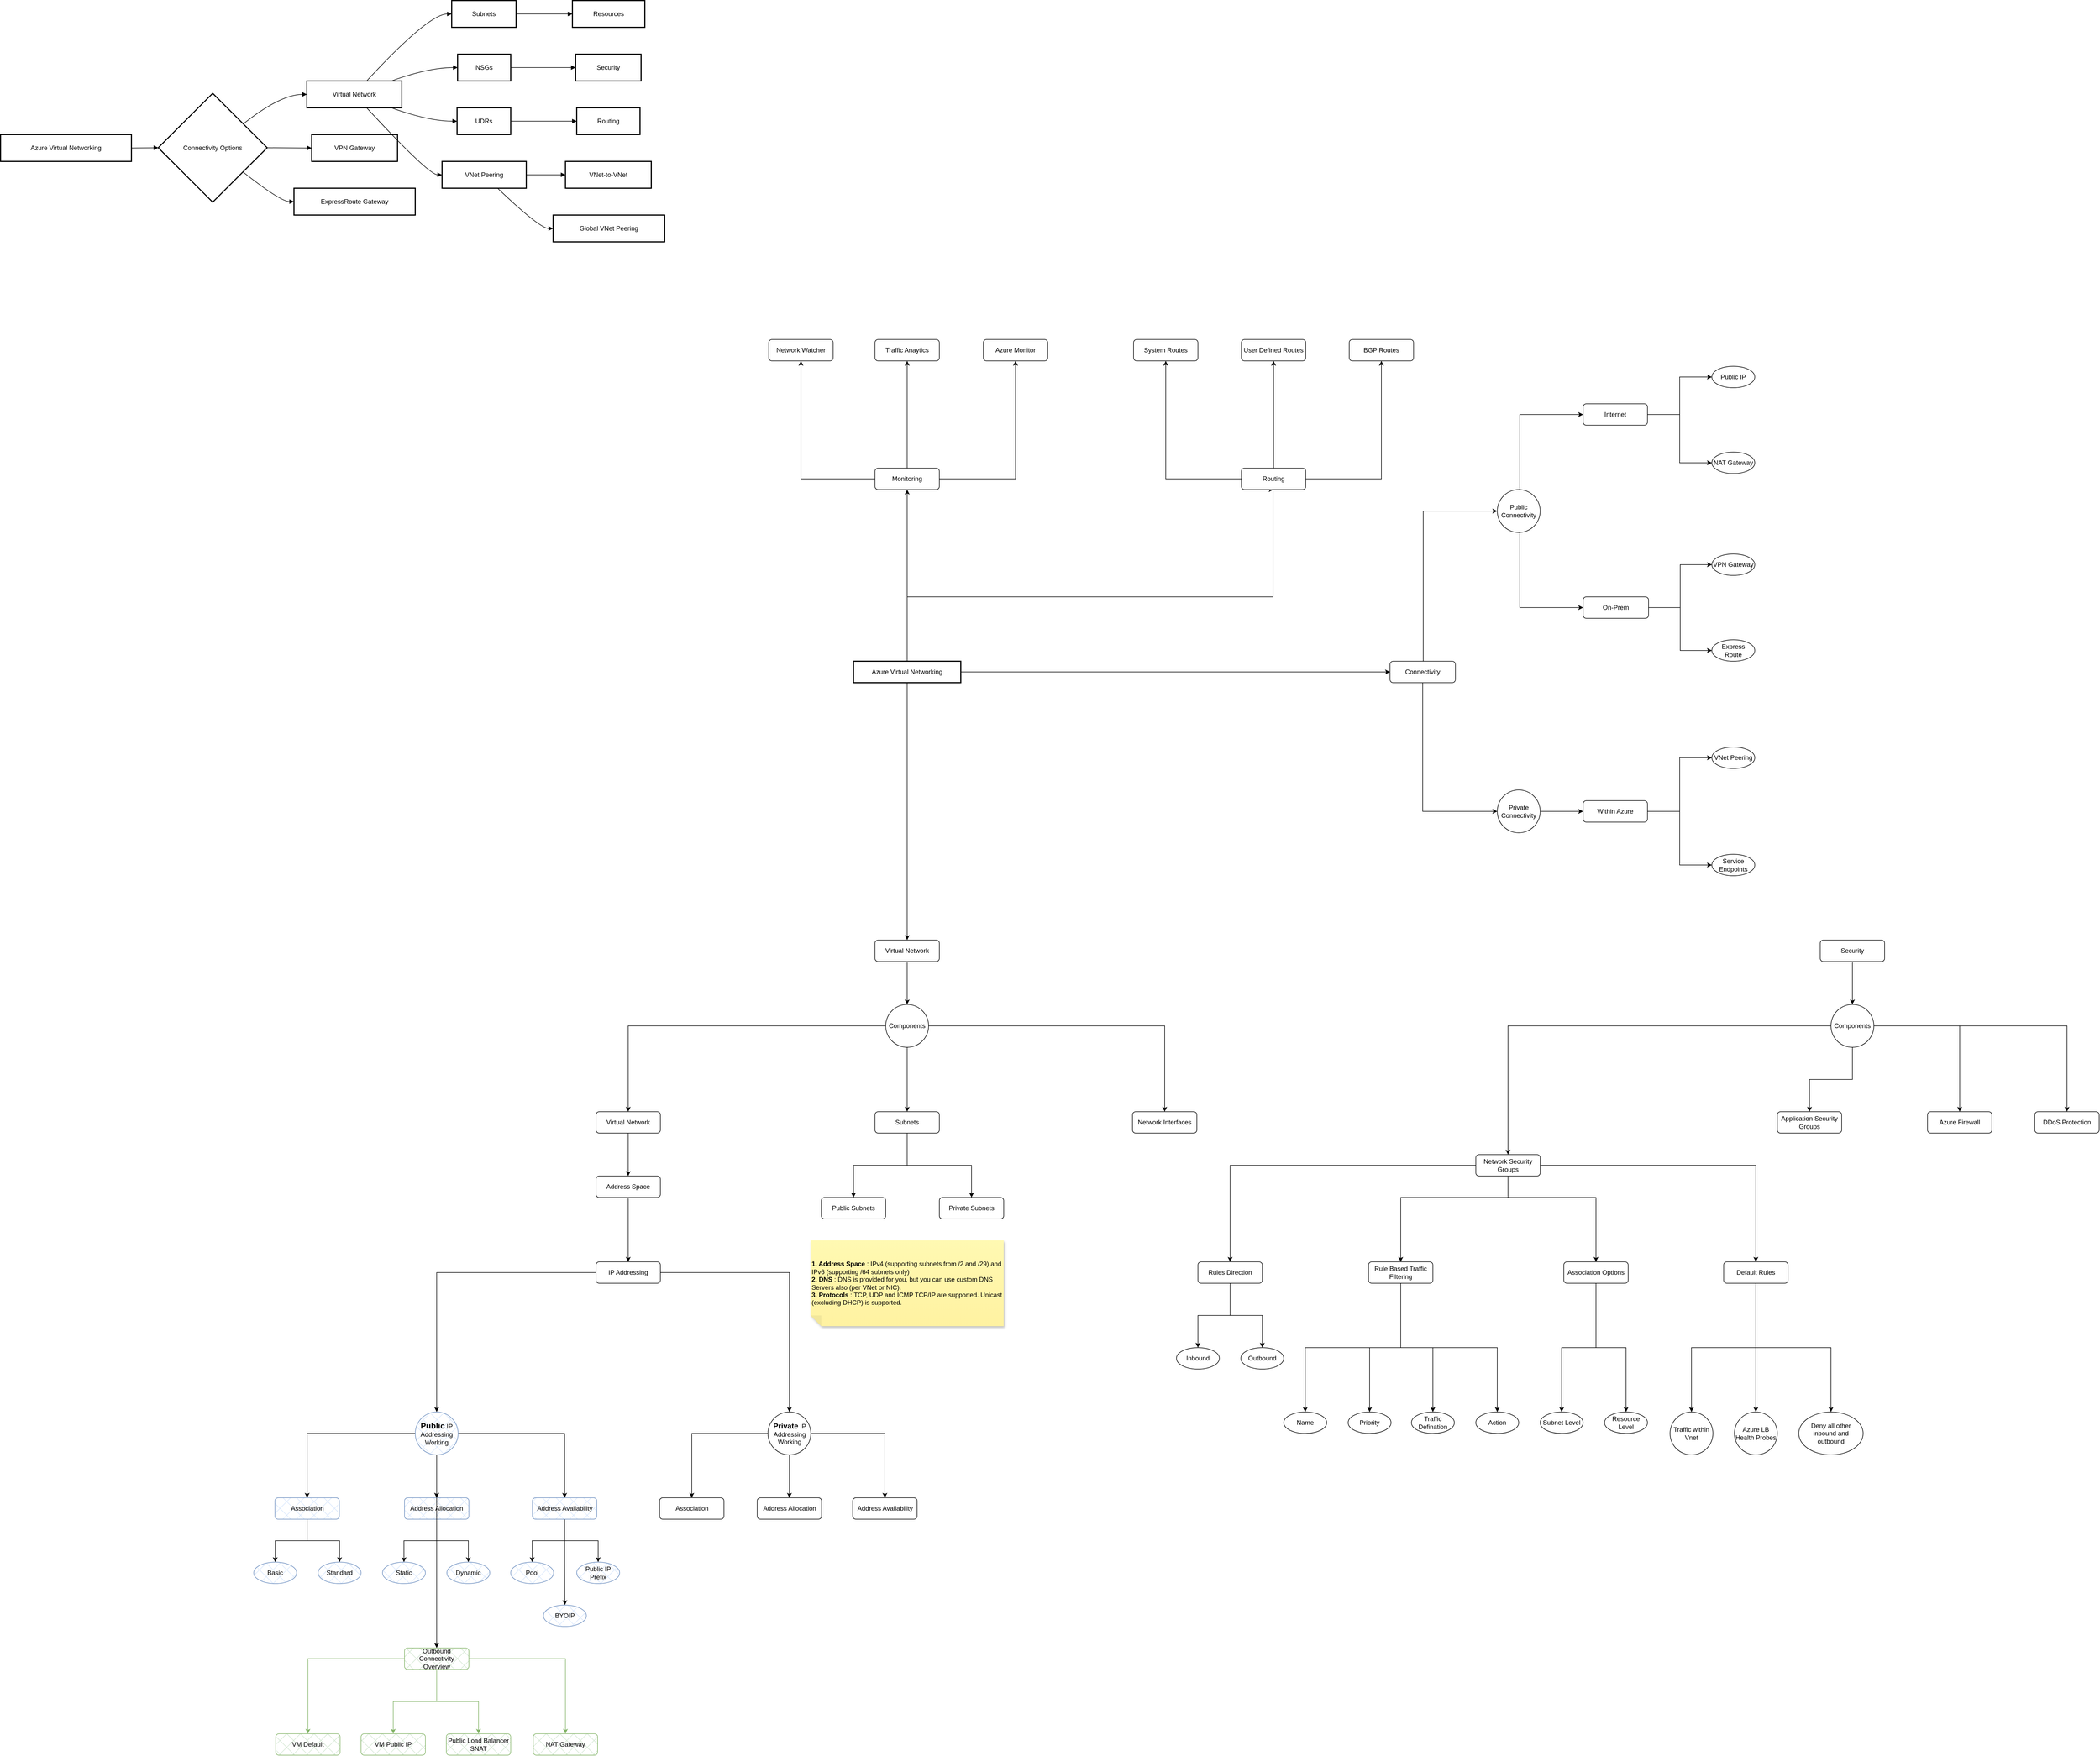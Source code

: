 <mxfile version="24.9.1">
  <diagram name="Virtual Networks" id="xwKyhlcGY5mZqGabK36-">
    <mxGraphModel dx="2304" dy="1313" grid="1" gridSize="10" guides="1" tooltips="1" connect="1" arrows="1" fold="1" page="1" pageScale="1" pageWidth="1100" pageHeight="850" math="0" shadow="0">
      <root>
        <mxCell id="0" />
        <mxCell id="1" parent="0" />
        <mxCell id="2" value="Azure Virtual Networking" style="whiteSpace=wrap;strokeWidth=2;" parent="1" vertex="1">
          <mxGeometry x="8" y="258" width="244" height="50" as="geometry" />
        </mxCell>
        <mxCell id="3" value="Connectivity Options" style="rhombus;strokeWidth=2;whiteSpace=wrap;" parent="1" vertex="1">
          <mxGeometry x="302" y="181" width="203" height="203" as="geometry" />
        </mxCell>
        <mxCell id="4" value="Virtual Network" style="whiteSpace=wrap;strokeWidth=2;" parent="1" vertex="1">
          <mxGeometry x="579" y="158" width="177" height="50" as="geometry" />
        </mxCell>
        <mxCell id="5" value="VPN Gateway" style="whiteSpace=wrap;strokeWidth=2;" parent="1" vertex="1">
          <mxGeometry x="588" y="258" width="160" height="50" as="geometry" />
        </mxCell>
        <mxCell id="6" value="ExpressRoute Gateway" style="whiteSpace=wrap;strokeWidth=2;" parent="1" vertex="1">
          <mxGeometry x="555" y="358" width="226" height="50" as="geometry" />
        </mxCell>
        <mxCell id="7" value="Subnets" style="whiteSpace=wrap;strokeWidth=2;" parent="1" vertex="1">
          <mxGeometry x="849" y="8" width="120" height="50" as="geometry" />
        </mxCell>
        <mxCell id="8" value="NSGs" style="whiteSpace=wrap;strokeWidth=2;" parent="1" vertex="1">
          <mxGeometry x="860" y="108" width="99" height="50" as="geometry" />
        </mxCell>
        <mxCell id="9" value="UDRs" style="whiteSpace=wrap;strokeWidth=2;" parent="1" vertex="1">
          <mxGeometry x="859" y="208" width="100" height="50" as="geometry" />
        </mxCell>
        <mxCell id="10" value="VNet Peering" style="whiteSpace=wrap;strokeWidth=2;" parent="1" vertex="1">
          <mxGeometry x="831" y="308" width="157" height="50" as="geometry" />
        </mxCell>
        <mxCell id="11" value="Resources" style="whiteSpace=wrap;strokeWidth=2;" parent="1" vertex="1">
          <mxGeometry x="1074" y="8" width="135" height="50" as="geometry" />
        </mxCell>
        <mxCell id="12" value="Security" style="whiteSpace=wrap;strokeWidth=2;" parent="1" vertex="1">
          <mxGeometry x="1080" y="108" width="122" height="50" as="geometry" />
        </mxCell>
        <mxCell id="13" value="Routing" style="whiteSpace=wrap;strokeWidth=2;" parent="1" vertex="1">
          <mxGeometry x="1082" y="208" width="118" height="50" as="geometry" />
        </mxCell>
        <mxCell id="14" value="VNet-to-VNet" style="whiteSpace=wrap;strokeWidth=2;" parent="1" vertex="1">
          <mxGeometry x="1061" y="308" width="160" height="50" as="geometry" />
        </mxCell>
        <mxCell id="15" value="Global VNet Peering" style="whiteSpace=wrap;strokeWidth=2;" parent="1" vertex="1">
          <mxGeometry x="1038" y="408" width="208" height="50" as="geometry" />
        </mxCell>
        <mxCell id="16" value="" style="curved=1;startArrow=none;endArrow=block;exitX=1;exitY=0.5;entryX=0;entryY=0.5;" parent="1" source="2" target="3" edge="1">
          <mxGeometry relative="1" as="geometry">
            <Array as="points" />
          </mxGeometry>
        </mxCell>
        <mxCell id="17" value="" style="curved=1;startArrow=none;endArrow=block;exitX=1;exitY=0.11;entryX=0;entryY=0.5;" parent="1" source="3" target="4" edge="1">
          <mxGeometry relative="1" as="geometry">
            <Array as="points">
              <mxPoint x="530" y="183" />
            </Array>
          </mxGeometry>
        </mxCell>
        <mxCell id="18" value="" style="curved=1;startArrow=none;endArrow=block;exitX=1;exitY=0.5;entryX=0;entryY=0.5;" parent="1" source="3" target="5" edge="1">
          <mxGeometry relative="1" as="geometry">
            <Array as="points" />
          </mxGeometry>
        </mxCell>
        <mxCell id="19" value="" style="curved=1;startArrow=none;endArrow=block;exitX=1;exitY=0.9;entryX=0;entryY=0.5;" parent="1" source="3" target="6" edge="1">
          <mxGeometry relative="1" as="geometry">
            <Array as="points">
              <mxPoint x="530" y="383" />
            </Array>
          </mxGeometry>
        </mxCell>
        <mxCell id="20" value="" style="curved=1;startArrow=none;endArrow=block;exitX=0.63;exitY=0;entryX=0;entryY=0.5;" parent="1" source="4" target="7" edge="1">
          <mxGeometry relative="1" as="geometry">
            <Array as="points">
              <mxPoint x="806" y="33" />
            </Array>
          </mxGeometry>
        </mxCell>
        <mxCell id="21" value="" style="curved=1;startArrow=none;endArrow=block;exitX=0.89;exitY=0;entryX=0;entryY=0.5;" parent="1" source="4" target="8" edge="1">
          <mxGeometry relative="1" as="geometry">
            <Array as="points">
              <mxPoint x="806" y="133" />
            </Array>
          </mxGeometry>
        </mxCell>
        <mxCell id="22" value="" style="curved=1;startArrow=none;endArrow=block;exitX=0.89;exitY=1;entryX=0;entryY=0.5;" parent="1" source="4" target="9" edge="1">
          <mxGeometry relative="1" as="geometry">
            <Array as="points">
              <mxPoint x="806" y="233" />
            </Array>
          </mxGeometry>
        </mxCell>
        <mxCell id="23" value="" style="curved=1;startArrow=none;endArrow=block;exitX=0.63;exitY=1;entryX=0;entryY=0.5;" parent="1" source="4" target="10" edge="1">
          <mxGeometry relative="1" as="geometry">
            <Array as="points">
              <mxPoint x="806" y="333" />
            </Array>
          </mxGeometry>
        </mxCell>
        <mxCell id="24" value="" style="curved=1;startArrow=none;endArrow=block;exitX=1;exitY=0.5;entryX=0;entryY=0.5;" parent="1" source="7" target="11" edge="1">
          <mxGeometry relative="1" as="geometry">
            <Array as="points" />
          </mxGeometry>
        </mxCell>
        <mxCell id="25" value="" style="curved=1;startArrow=none;endArrow=block;exitX=1;exitY=0.5;entryX=0;entryY=0.5;" parent="1" source="8" target="12" edge="1">
          <mxGeometry relative="1" as="geometry">
            <Array as="points" />
          </mxGeometry>
        </mxCell>
        <mxCell id="26" value="" style="curved=1;startArrow=none;endArrow=block;exitX=1;exitY=0.5;entryX=0;entryY=0.5;" parent="1" source="9" target="13" edge="1">
          <mxGeometry relative="1" as="geometry">
            <Array as="points" />
          </mxGeometry>
        </mxCell>
        <mxCell id="27" value="" style="curved=1;startArrow=none;endArrow=block;exitX=1;exitY=0.5;entryX=0;entryY=0.5;" parent="1" source="10" target="14" edge="1">
          <mxGeometry relative="1" as="geometry">
            <Array as="points" />
          </mxGeometry>
        </mxCell>
        <mxCell id="28" value="" style="curved=1;startArrow=none;endArrow=block;exitX=0.66;exitY=1;entryX=0;entryY=0.5;" parent="1" source="10" target="15" edge="1">
          <mxGeometry relative="1" as="geometry">
            <Array as="points">
              <mxPoint x="1013" y="433" />
            </Array>
          </mxGeometry>
        </mxCell>
        <mxCell id="1B5nOFQUwSh8O8ZnLM8u-30" value="" style="edgeStyle=orthogonalEdgeStyle;rounded=0;orthogonalLoop=1;jettySize=auto;html=1;" edge="1" parent="1" source="1B5nOFQUwSh8O8ZnLM8u-28" target="1B5nOFQUwSh8O8ZnLM8u-31">
          <mxGeometry relative="1" as="geometry">
            <mxPoint x="1698" y="1960" as="targetPoint" />
          </mxGeometry>
        </mxCell>
        <mxCell id="1B5nOFQUwSh8O8ZnLM8u-74" style="edgeStyle=orthogonalEdgeStyle;rounded=0;orthogonalLoop=1;jettySize=auto;html=1;entryX=0;entryY=0.5;entryDx=0;entryDy=0;" edge="1" parent="1" source="1B5nOFQUwSh8O8ZnLM8u-28" target="1B5nOFQUwSh8O8ZnLM8u-73">
          <mxGeometry relative="1" as="geometry" />
        </mxCell>
        <mxCell id="1B5nOFQUwSh8O8ZnLM8u-106" style="edgeStyle=orthogonalEdgeStyle;rounded=0;orthogonalLoop=1;jettySize=auto;html=1;entryX=0.5;entryY=1;entryDx=0;entryDy=0;" edge="1" parent="1" source="1B5nOFQUwSh8O8ZnLM8u-28" target="1B5nOFQUwSh8O8ZnLM8u-99">
          <mxGeometry relative="1" as="geometry">
            <Array as="points">
              <mxPoint x="1698" y="1120" />
              <mxPoint x="2380" y="1120" />
              <mxPoint x="2380" y="920" />
            </Array>
          </mxGeometry>
        </mxCell>
        <mxCell id="1B5nOFQUwSh8O8ZnLM8u-109" style="edgeStyle=orthogonalEdgeStyle;rounded=0;orthogonalLoop=1;jettySize=auto;html=1;entryX=0.5;entryY=1;entryDx=0;entryDy=0;" edge="1" parent="1" source="1B5nOFQUwSh8O8ZnLM8u-28" target="1B5nOFQUwSh8O8ZnLM8u-107">
          <mxGeometry relative="1" as="geometry" />
        </mxCell>
        <mxCell id="1B5nOFQUwSh8O8ZnLM8u-28" value="Azure Virtual Networking" style="whiteSpace=wrap;strokeWidth=2;" vertex="1" parent="1">
          <mxGeometry x="1598" y="1240" width="200" height="40" as="geometry" />
        </mxCell>
        <mxCell id="1B5nOFQUwSh8O8ZnLM8u-122" style="edgeStyle=orthogonalEdgeStyle;rounded=0;orthogonalLoop=1;jettySize=auto;html=1;" edge="1" parent="1" source="1B5nOFQUwSh8O8ZnLM8u-45" target="1B5nOFQUwSh8O8ZnLM8u-47">
          <mxGeometry relative="1" as="geometry" />
        </mxCell>
        <mxCell id="1B5nOFQUwSh8O8ZnLM8u-123" style="edgeStyle=orthogonalEdgeStyle;rounded=0;orthogonalLoop=1;jettySize=auto;html=1;entryX=0.5;entryY=0;entryDx=0;entryDy=0;" edge="1" parent="1" source="1B5nOFQUwSh8O8ZnLM8u-45" target="1B5nOFQUwSh8O8ZnLM8u-49">
          <mxGeometry relative="1" as="geometry" />
        </mxCell>
        <mxCell id="1B5nOFQUwSh8O8ZnLM8u-124" style="edgeStyle=orthogonalEdgeStyle;rounded=0;orthogonalLoop=1;jettySize=auto;html=1;" edge="1" parent="1" source="1B5nOFQUwSh8O8ZnLM8u-45" target="1B5nOFQUwSh8O8ZnLM8u-51">
          <mxGeometry relative="1" as="geometry" />
        </mxCell>
        <mxCell id="1B5nOFQUwSh8O8ZnLM8u-45" value="&lt;div&gt;&lt;b&gt;&lt;font style=&quot;font-size: 14px;&quot;&gt;Private&lt;/font&gt;&lt;/b&gt; IP Addressing&lt;/div&gt;&lt;div&gt;Working&lt;/div&gt;" style="ellipse;whiteSpace=wrap;html=1;rounded=1;" vertex="1" parent="1">
          <mxGeometry x="1438.5" y="2640" width="80" height="80" as="geometry" />
        </mxCell>
        <mxCell id="1B5nOFQUwSh8O8ZnLM8u-47" value="Association" style="whiteSpace=wrap;html=1;rounded=1;" vertex="1" parent="1">
          <mxGeometry x="1236.5" y="2800" width="120" height="40" as="geometry" />
        </mxCell>
        <mxCell id="1B5nOFQUwSh8O8ZnLM8u-49" value="Address Allocation" style="whiteSpace=wrap;html=1;rounded=1;" vertex="1" parent="1">
          <mxGeometry x="1418.5" y="2800" width="120" height="40" as="geometry" />
        </mxCell>
        <UserObject label="Address Availability" tooltip="Azure Reserves the first 4 and last IP addresses in the subnet for system use." id="1B5nOFQUwSh8O8ZnLM8u-51">
          <mxCell style="whiteSpace=wrap;html=1;rounded=1;" vertex="1" parent="1">
            <mxGeometry x="1596.5" y="2800" width="120" height="40" as="geometry" />
          </mxCell>
        </UserObject>
        <mxCell id="1B5nOFQUwSh8O8ZnLM8u-108" value="" style="group" vertex="1" connectable="0" parent="1">
          <mxGeometry x="2120" y="640" width="522" height="280" as="geometry" />
        </mxCell>
        <mxCell id="1B5nOFQUwSh8O8ZnLM8u-101" value="" style="edgeStyle=orthogonalEdgeStyle;rounded=0;orthogonalLoop=1;jettySize=auto;html=1;" edge="1" parent="1B5nOFQUwSh8O8ZnLM8u-108" source="1B5nOFQUwSh8O8ZnLM8u-99" target="1B5nOFQUwSh8O8ZnLM8u-100">
          <mxGeometry relative="1" as="geometry" />
        </mxCell>
        <mxCell id="1B5nOFQUwSh8O8ZnLM8u-104" style="edgeStyle=orthogonalEdgeStyle;rounded=0;orthogonalLoop=1;jettySize=auto;html=1;entryX=0.5;entryY=1;entryDx=0;entryDy=0;" edge="1" parent="1B5nOFQUwSh8O8ZnLM8u-108" source="1B5nOFQUwSh8O8ZnLM8u-99" target="1B5nOFQUwSh8O8ZnLM8u-102">
          <mxGeometry relative="1" as="geometry" />
        </mxCell>
        <mxCell id="1B5nOFQUwSh8O8ZnLM8u-105" style="edgeStyle=orthogonalEdgeStyle;rounded=0;orthogonalLoop=1;jettySize=auto;html=1;" edge="1" parent="1B5nOFQUwSh8O8ZnLM8u-108" source="1B5nOFQUwSh8O8ZnLM8u-99" target="1B5nOFQUwSh8O8ZnLM8u-103">
          <mxGeometry relative="1" as="geometry" />
        </mxCell>
        <mxCell id="1B5nOFQUwSh8O8ZnLM8u-99" value="Routing" style="rounded=1;whiteSpace=wrap;html=1;" vertex="1" parent="1B5nOFQUwSh8O8ZnLM8u-108">
          <mxGeometry x="201" y="240" width="120" height="40" as="geometry" />
        </mxCell>
        <mxCell id="1B5nOFQUwSh8O8ZnLM8u-100" value="System Routes" style="whiteSpace=wrap;html=1;rounded=1;" vertex="1" parent="1B5nOFQUwSh8O8ZnLM8u-108">
          <mxGeometry width="120" height="40" as="geometry" />
        </mxCell>
        <mxCell id="1B5nOFQUwSh8O8ZnLM8u-102" value="User Defined Routes" style="whiteSpace=wrap;html=1;rounded=1;" vertex="1" parent="1B5nOFQUwSh8O8ZnLM8u-108">
          <mxGeometry x="201" width="120" height="40" as="geometry" />
        </mxCell>
        <mxCell id="1B5nOFQUwSh8O8ZnLM8u-103" value="BGP Routes" style="whiteSpace=wrap;html=1;rounded=1;" vertex="1" parent="1B5nOFQUwSh8O8ZnLM8u-108">
          <mxGeometry x="402" width="120" height="40" as="geometry" />
        </mxCell>
        <mxCell id="1B5nOFQUwSh8O8ZnLM8u-116" value="" style="group" vertex="1" connectable="0" parent="1">
          <mxGeometry x="3020" y="1760" width="840" height="360" as="geometry" />
        </mxCell>
        <mxCell id="1B5nOFQUwSh8O8ZnLM8u-64" value="" style="edgeStyle=orthogonalEdgeStyle;rounded=0;orthogonalLoop=1;jettySize=auto;html=1;" edge="1" parent="1B5nOFQUwSh8O8ZnLM8u-116" source="1B5nOFQUwSh8O8ZnLM8u-62" target="1B5nOFQUwSh8O8ZnLM8u-63">
          <mxGeometry relative="1" as="geometry" />
        </mxCell>
        <mxCell id="1B5nOFQUwSh8O8ZnLM8u-62" value="Security" style="rounded=1;whiteSpace=wrap;html=1;" vertex="1" parent="1B5nOFQUwSh8O8ZnLM8u-116">
          <mxGeometry x="380" width="120" height="40" as="geometry" />
        </mxCell>
        <mxCell id="1B5nOFQUwSh8O8ZnLM8u-63" value="Components" style="ellipse;whiteSpace=wrap;html=1;rounded=1;" vertex="1" parent="1B5nOFQUwSh8O8ZnLM8u-116">
          <mxGeometry x="400" y="120" width="80" height="80" as="geometry" />
        </mxCell>
        <mxCell id="1B5nOFQUwSh8O8ZnLM8u-117" value="" style="group" vertex="1" connectable="0" parent="1">
          <mxGeometry x="1118" y="1760" width="1162" height="720" as="geometry" />
        </mxCell>
        <mxCell id="1B5nOFQUwSh8O8ZnLM8u-33" value="" style="edgeStyle=orthogonalEdgeStyle;rounded=0;orthogonalLoop=1;jettySize=auto;html=1;" edge="1" parent="1B5nOFQUwSh8O8ZnLM8u-117" source="1B5nOFQUwSh8O8ZnLM8u-31" target="1B5nOFQUwSh8O8ZnLM8u-32">
          <mxGeometry relative="1" as="geometry" />
        </mxCell>
        <mxCell id="1B5nOFQUwSh8O8ZnLM8u-31" value="Virtual Network" style="rounded=1;whiteSpace=wrap;html=1;" vertex="1" parent="1B5nOFQUwSh8O8ZnLM8u-117">
          <mxGeometry x="520" width="120" height="40" as="geometry" />
        </mxCell>
        <mxCell id="1B5nOFQUwSh8O8ZnLM8u-35" value="" style="edgeStyle=orthogonalEdgeStyle;rounded=0;orthogonalLoop=1;jettySize=auto;html=1;" edge="1" parent="1B5nOFQUwSh8O8ZnLM8u-117" source="1B5nOFQUwSh8O8ZnLM8u-32" target="1B5nOFQUwSh8O8ZnLM8u-34">
          <mxGeometry relative="1" as="geometry" />
        </mxCell>
        <mxCell id="1B5nOFQUwSh8O8ZnLM8u-37" value="" style="edgeStyle=orthogonalEdgeStyle;rounded=0;orthogonalLoop=1;jettySize=auto;html=1;" edge="1" parent="1B5nOFQUwSh8O8ZnLM8u-117" source="1B5nOFQUwSh8O8ZnLM8u-32" target="1B5nOFQUwSh8O8ZnLM8u-36">
          <mxGeometry relative="1" as="geometry" />
        </mxCell>
        <mxCell id="1B5nOFQUwSh8O8ZnLM8u-39" value="" style="edgeStyle=orthogonalEdgeStyle;rounded=0;orthogonalLoop=1;jettySize=auto;html=1;" edge="1" parent="1B5nOFQUwSh8O8ZnLM8u-117" source="1B5nOFQUwSh8O8ZnLM8u-32" target="1B5nOFQUwSh8O8ZnLM8u-38">
          <mxGeometry relative="1" as="geometry" />
        </mxCell>
        <mxCell id="1B5nOFQUwSh8O8ZnLM8u-32" value="Components" style="ellipse;whiteSpace=wrap;html=1;rounded=1;" vertex="1" parent="1B5nOFQUwSh8O8ZnLM8u-117">
          <mxGeometry x="540" y="120" width="80" height="80" as="geometry" />
        </mxCell>
        <mxCell id="1B5nOFQUwSh8O8ZnLM8u-59" value="" style="edgeStyle=orthogonalEdgeStyle;rounded=0;orthogonalLoop=1;jettySize=auto;html=1;" edge="1" parent="1B5nOFQUwSh8O8ZnLM8u-117" source="1B5nOFQUwSh8O8ZnLM8u-34" target="1B5nOFQUwSh8O8ZnLM8u-58">
          <mxGeometry relative="1" as="geometry" />
        </mxCell>
        <mxCell id="1B5nOFQUwSh8O8ZnLM8u-34" value="Virtual Network" style="whiteSpace=wrap;html=1;rounded=1;" vertex="1" parent="1B5nOFQUwSh8O8ZnLM8u-117">
          <mxGeometry y="320" width="120" height="40" as="geometry" />
        </mxCell>
        <mxCell id="1B5nOFQUwSh8O8ZnLM8u-55" value="" style="edgeStyle=orthogonalEdgeStyle;rounded=0;orthogonalLoop=1;jettySize=auto;html=1;" edge="1" parent="1B5nOFQUwSh8O8ZnLM8u-117" source="1B5nOFQUwSh8O8ZnLM8u-36" target="1B5nOFQUwSh8O8ZnLM8u-54">
          <mxGeometry relative="1" as="geometry" />
        </mxCell>
        <mxCell id="1B5nOFQUwSh8O8ZnLM8u-57" value="" style="edgeStyle=orthogonalEdgeStyle;rounded=0;orthogonalLoop=1;jettySize=auto;html=1;" edge="1" parent="1B5nOFQUwSh8O8ZnLM8u-117" source="1B5nOFQUwSh8O8ZnLM8u-36" target="1B5nOFQUwSh8O8ZnLM8u-56">
          <mxGeometry relative="1" as="geometry" />
        </mxCell>
        <mxCell id="1B5nOFQUwSh8O8ZnLM8u-36" value="Subnets" style="whiteSpace=wrap;html=1;rounded=1;" vertex="1" parent="1B5nOFQUwSh8O8ZnLM8u-117">
          <mxGeometry x="520" y="320" width="120" height="40" as="geometry" />
        </mxCell>
        <mxCell id="1B5nOFQUwSh8O8ZnLM8u-38" value="Network Interfaces" style="whiteSpace=wrap;html=1;rounded=1;" vertex="1" parent="1B5nOFQUwSh8O8ZnLM8u-117">
          <mxGeometry x="1000" y="320" width="120" height="40" as="geometry" />
        </mxCell>
        <mxCell id="1B5nOFQUwSh8O8ZnLM8u-40" value="&lt;div align=&quot;left&quot;&gt;&lt;b&gt;1. Address Space &lt;/b&gt;: IPv4 (supporting subnets from /2 and /29) and IPv6 (supporting /64 subnets only)&lt;/div&gt;&lt;div align=&quot;left&quot;&gt;&lt;b&gt;2. DNS&lt;/b&gt; : DNS is provided for you, but you can use custom DNS Servers also (per VNet or NIC).&lt;/div&gt;&lt;div align=&quot;left&quot;&gt;&lt;b&gt;3. Protocols&lt;/b&gt; : TCP, UDP and ICMP TCP/IP are supported. Unicast (excluding DHCP) is supported.&lt;br&gt;&lt;/div&gt;" style="shape=note;whiteSpace=wrap;html=1;backgroundOutline=1;fontColor=#000000;darkOpacity=0.05;fillColor=#FFF9B2;strokeColor=none;fillStyle=solid;direction=west;gradientDirection=north;gradientColor=#FFF2A1;shadow=1;size=20;pointerEvents=1;align=left;" vertex="1" parent="1B5nOFQUwSh8O8ZnLM8u-117">
          <mxGeometry x="400" y="560" width="360" height="160" as="geometry" />
        </mxCell>
        <mxCell id="1B5nOFQUwSh8O8ZnLM8u-54" value="Public Subnets" style="whiteSpace=wrap;html=1;rounded=1;" vertex="1" parent="1B5nOFQUwSh8O8ZnLM8u-117">
          <mxGeometry x="420" y="480" width="120" height="40" as="geometry" />
        </mxCell>
        <mxCell id="1B5nOFQUwSh8O8ZnLM8u-56" value="Private Subnets" style="whiteSpace=wrap;html=1;rounded=1;" vertex="1" parent="1B5nOFQUwSh8O8ZnLM8u-117">
          <mxGeometry x="640" y="480" width="120" height="40" as="geometry" />
        </mxCell>
        <mxCell id="1B5nOFQUwSh8O8ZnLM8u-120" style="edgeStyle=orthogonalEdgeStyle;rounded=0;orthogonalLoop=1;jettySize=auto;html=1;" edge="1" parent="1B5nOFQUwSh8O8ZnLM8u-117" source="1B5nOFQUwSh8O8ZnLM8u-58" target="1B5nOFQUwSh8O8ZnLM8u-44">
          <mxGeometry relative="1" as="geometry" />
        </mxCell>
        <mxCell id="1B5nOFQUwSh8O8ZnLM8u-58" value="Address Space" style="whiteSpace=wrap;html=1;rounded=1;" vertex="1" parent="1B5nOFQUwSh8O8ZnLM8u-117">
          <mxGeometry y="440" width="120" height="40" as="geometry" />
        </mxCell>
        <mxCell id="1B5nOFQUwSh8O8ZnLM8u-44" value="IP Addressing" style="rounded=1;whiteSpace=wrap;html=1;" vertex="1" parent="1B5nOFQUwSh8O8ZnLM8u-117">
          <mxGeometry y="600" width="120" height="40" as="geometry" />
        </mxCell>
        <mxCell id="1B5nOFQUwSh8O8ZnLM8u-161" value="Rules Direction" style="whiteSpace=wrap;html=1;rounded=1;" vertex="1" parent="1B5nOFQUwSh8O8ZnLM8u-117">
          <mxGeometry x="1122" y="600" width="120" height="40" as="geometry" />
        </mxCell>
        <mxCell id="1B5nOFQUwSh8O8ZnLM8u-118" value="" style="group" vertex="1" connectable="0" parent="1">
          <mxGeometry x="2598" y="690" width="680" height="950" as="geometry" />
        </mxCell>
        <mxCell id="1B5nOFQUwSh8O8ZnLM8u-76" value="" style="edgeStyle=orthogonalEdgeStyle;rounded=0;orthogonalLoop=1;jettySize=auto;html=1;" edge="1" parent="1B5nOFQUwSh8O8ZnLM8u-118" source="1B5nOFQUwSh8O8ZnLM8u-73" target="1B5nOFQUwSh8O8ZnLM8u-75">
          <mxGeometry relative="1" as="geometry">
            <Array as="points">
              <mxPoint x="62" y="270" />
            </Array>
          </mxGeometry>
        </mxCell>
        <mxCell id="1B5nOFQUwSh8O8ZnLM8u-78" value="" style="edgeStyle=orthogonalEdgeStyle;rounded=0;orthogonalLoop=1;jettySize=auto;html=1;" edge="1" parent="1B5nOFQUwSh8O8ZnLM8u-118" source="1B5nOFQUwSh8O8ZnLM8u-73" target="1B5nOFQUwSh8O8ZnLM8u-77">
          <mxGeometry relative="1" as="geometry">
            <Array as="points">
              <mxPoint x="61" y="830" />
            </Array>
          </mxGeometry>
        </mxCell>
        <mxCell id="1B5nOFQUwSh8O8ZnLM8u-73" value="Connectivity" style="rounded=1;whiteSpace=wrap;html=1;" vertex="1" parent="1B5nOFQUwSh8O8ZnLM8u-118">
          <mxGeometry y="550" width="122" height="40" as="geometry" />
        </mxCell>
        <mxCell id="1B5nOFQUwSh8O8ZnLM8u-87" value="" style="edgeStyle=orthogonalEdgeStyle;rounded=0;orthogonalLoop=1;jettySize=auto;html=1;" edge="1" parent="1B5nOFQUwSh8O8ZnLM8u-118" source="1B5nOFQUwSh8O8ZnLM8u-75" target="1B5nOFQUwSh8O8ZnLM8u-86">
          <mxGeometry relative="1" as="geometry">
            <Array as="points">
              <mxPoint x="242" y="450" />
            </Array>
          </mxGeometry>
        </mxCell>
        <mxCell id="1B5nOFQUwSh8O8ZnLM8u-93" value="" style="edgeStyle=orthogonalEdgeStyle;rounded=0;orthogonalLoop=1;jettySize=auto;html=1;entryX=0;entryY=0.5;entryDx=0;entryDy=0;exitX=1;exitY=0.5;exitDx=0;exitDy=0;" edge="1" parent="1B5nOFQUwSh8O8ZnLM8u-118" source="1B5nOFQUwSh8O8ZnLM8u-77" target="1B5nOFQUwSh8O8ZnLM8u-92">
          <mxGeometry relative="1" as="geometry">
            <Array as="points">
              <mxPoint x="312" y="830" />
              <mxPoint x="312" y="830" />
            </Array>
          </mxGeometry>
        </mxCell>
        <mxCell id="1B5nOFQUwSh8O8ZnLM8u-95" style="edgeStyle=orthogonalEdgeStyle;rounded=0;orthogonalLoop=1;jettySize=auto;html=1;entryX=0;entryY=0.5;entryDx=0;entryDy=0;" edge="1" parent="1B5nOFQUwSh8O8ZnLM8u-118" source="1B5nOFQUwSh8O8ZnLM8u-75" target="1B5nOFQUwSh8O8ZnLM8u-79">
          <mxGeometry relative="1" as="geometry">
            <Array as="points">
              <mxPoint x="242" y="90" />
            </Array>
          </mxGeometry>
        </mxCell>
        <mxCell id="1B5nOFQUwSh8O8ZnLM8u-75" value="Public Connectivity" style="ellipse;whiteSpace=wrap;html=1;rounded=1;" vertex="1" parent="1B5nOFQUwSh8O8ZnLM8u-118">
          <mxGeometry x="200" y="230" width="80" height="80" as="geometry" />
        </mxCell>
        <mxCell id="1B5nOFQUwSh8O8ZnLM8u-77" value="Private Connectivity" style="ellipse;whiteSpace=wrap;html=1;rounded=1;" vertex="1" parent="1B5nOFQUwSh8O8ZnLM8u-118">
          <mxGeometry x="200" y="790" width="80" height="80" as="geometry" />
        </mxCell>
        <mxCell id="1B5nOFQUwSh8O8ZnLM8u-84" style="edgeStyle=orthogonalEdgeStyle;rounded=0;orthogonalLoop=1;jettySize=auto;html=1;entryX=0;entryY=0.5;entryDx=0;entryDy=0;" edge="1" parent="1B5nOFQUwSh8O8ZnLM8u-118" source="1B5nOFQUwSh8O8ZnLM8u-79" target="1B5nOFQUwSh8O8ZnLM8u-83">
          <mxGeometry relative="1" as="geometry" />
        </mxCell>
        <mxCell id="1B5nOFQUwSh8O8ZnLM8u-85" style="edgeStyle=orthogonalEdgeStyle;rounded=0;orthogonalLoop=1;jettySize=auto;html=1;entryX=0;entryY=0.5;entryDx=0;entryDy=0;" edge="1" parent="1B5nOFQUwSh8O8ZnLM8u-118" source="1B5nOFQUwSh8O8ZnLM8u-79" target="1B5nOFQUwSh8O8ZnLM8u-81">
          <mxGeometry relative="1" as="geometry" />
        </mxCell>
        <mxCell id="1B5nOFQUwSh8O8ZnLM8u-79" value="Internet" style="whiteSpace=wrap;html=1;rounded=1;" vertex="1" parent="1B5nOFQUwSh8O8ZnLM8u-118">
          <mxGeometry x="360" y="70" width="120" height="40" as="geometry" />
        </mxCell>
        <mxCell id="1B5nOFQUwSh8O8ZnLM8u-81" value="Public IP" style="ellipse;whiteSpace=wrap;html=1;rounded=1;" vertex="1" parent="1B5nOFQUwSh8O8ZnLM8u-118">
          <mxGeometry x="600" width="80" height="40" as="geometry" />
        </mxCell>
        <mxCell id="1B5nOFQUwSh8O8ZnLM8u-83" value="NAT Gateway" style="ellipse;whiteSpace=wrap;html=1;rounded=1;" vertex="1" parent="1B5nOFQUwSh8O8ZnLM8u-118">
          <mxGeometry x="600" y="160" width="80" height="40" as="geometry" />
        </mxCell>
        <mxCell id="1B5nOFQUwSh8O8ZnLM8u-90" style="edgeStyle=orthogonalEdgeStyle;rounded=0;orthogonalLoop=1;jettySize=auto;html=1;entryX=0;entryY=0.5;entryDx=0;entryDy=0;" edge="1" parent="1B5nOFQUwSh8O8ZnLM8u-118" source="1B5nOFQUwSh8O8ZnLM8u-86" target="1B5nOFQUwSh8O8ZnLM8u-88">
          <mxGeometry relative="1" as="geometry" />
        </mxCell>
        <mxCell id="1B5nOFQUwSh8O8ZnLM8u-91" style="edgeStyle=orthogonalEdgeStyle;rounded=0;orthogonalLoop=1;jettySize=auto;html=1;entryX=0;entryY=0.5;entryDx=0;entryDy=0;" edge="1" parent="1B5nOFQUwSh8O8ZnLM8u-118" source="1B5nOFQUwSh8O8ZnLM8u-86" target="1B5nOFQUwSh8O8ZnLM8u-89">
          <mxGeometry relative="1" as="geometry" />
        </mxCell>
        <mxCell id="1B5nOFQUwSh8O8ZnLM8u-86" value="On-Prem" style="whiteSpace=wrap;html=1;rounded=1;" vertex="1" parent="1B5nOFQUwSh8O8ZnLM8u-118">
          <mxGeometry x="360" y="430" width="122" height="40" as="geometry" />
        </mxCell>
        <mxCell id="1B5nOFQUwSh8O8ZnLM8u-88" value="VPN Gateway" style="ellipse;whiteSpace=wrap;html=1;rounded=1;" vertex="1" parent="1B5nOFQUwSh8O8ZnLM8u-118">
          <mxGeometry x="600" y="350" width="80" height="40" as="geometry" />
        </mxCell>
        <mxCell id="1B5nOFQUwSh8O8ZnLM8u-89" value="Express Route" style="ellipse;whiteSpace=wrap;html=1;rounded=1;" vertex="1" parent="1B5nOFQUwSh8O8ZnLM8u-118">
          <mxGeometry x="600" y="510" width="80" height="40" as="geometry" />
        </mxCell>
        <mxCell id="1B5nOFQUwSh8O8ZnLM8u-97" style="edgeStyle=orthogonalEdgeStyle;rounded=0;orthogonalLoop=1;jettySize=auto;html=1;entryX=0;entryY=0.5;entryDx=0;entryDy=0;" edge="1" parent="1B5nOFQUwSh8O8ZnLM8u-118" source="1B5nOFQUwSh8O8ZnLM8u-92" target="1B5nOFQUwSh8O8ZnLM8u-94">
          <mxGeometry relative="1" as="geometry" />
        </mxCell>
        <mxCell id="1B5nOFQUwSh8O8ZnLM8u-98" style="edgeStyle=orthogonalEdgeStyle;rounded=0;orthogonalLoop=1;jettySize=auto;html=1;entryX=0;entryY=0.5;entryDx=0;entryDy=0;" edge="1" parent="1B5nOFQUwSh8O8ZnLM8u-118" source="1B5nOFQUwSh8O8ZnLM8u-92" target="1B5nOFQUwSh8O8ZnLM8u-96">
          <mxGeometry relative="1" as="geometry" />
        </mxCell>
        <mxCell id="1B5nOFQUwSh8O8ZnLM8u-92" value="Within Azure" style="whiteSpace=wrap;html=1;rounded=1;" vertex="1" parent="1B5nOFQUwSh8O8ZnLM8u-118">
          <mxGeometry x="360" y="810" width="120" height="40" as="geometry" />
        </mxCell>
        <mxCell id="1B5nOFQUwSh8O8ZnLM8u-94" value="VNet Peering" style="ellipse;whiteSpace=wrap;html=1;rounded=1;" vertex="1" parent="1B5nOFQUwSh8O8ZnLM8u-118">
          <mxGeometry x="600" y="710" width="80" height="40" as="geometry" />
        </mxCell>
        <mxCell id="1B5nOFQUwSh8O8ZnLM8u-96" value="Service Endpoints" style="ellipse;whiteSpace=wrap;html=1;rounded=1;" vertex="1" parent="1B5nOFQUwSh8O8ZnLM8u-118">
          <mxGeometry x="600" y="910" width="80" height="40" as="geometry" />
        </mxCell>
        <mxCell id="1B5nOFQUwSh8O8ZnLM8u-119" value="" style="group" vertex="1" connectable="0" parent="1">
          <mxGeometry x="1440" y="640" width="520" height="280" as="geometry" />
        </mxCell>
        <mxCell id="1B5nOFQUwSh8O8ZnLM8u-111" value="" style="edgeStyle=orthogonalEdgeStyle;rounded=0;orthogonalLoop=1;jettySize=auto;html=1;" edge="1" parent="1B5nOFQUwSh8O8ZnLM8u-119" source="1B5nOFQUwSh8O8ZnLM8u-107" target="1B5nOFQUwSh8O8ZnLM8u-110">
          <mxGeometry relative="1" as="geometry" />
        </mxCell>
        <mxCell id="1B5nOFQUwSh8O8ZnLM8u-114" style="edgeStyle=orthogonalEdgeStyle;rounded=0;orthogonalLoop=1;jettySize=auto;html=1;" edge="1" parent="1B5nOFQUwSh8O8ZnLM8u-119" source="1B5nOFQUwSh8O8ZnLM8u-107" target="1B5nOFQUwSh8O8ZnLM8u-113">
          <mxGeometry relative="1" as="geometry" />
        </mxCell>
        <mxCell id="1B5nOFQUwSh8O8ZnLM8u-115" style="edgeStyle=orthogonalEdgeStyle;rounded=0;orthogonalLoop=1;jettySize=auto;html=1;" edge="1" parent="1B5nOFQUwSh8O8ZnLM8u-119" source="1B5nOFQUwSh8O8ZnLM8u-107" target="1B5nOFQUwSh8O8ZnLM8u-112">
          <mxGeometry relative="1" as="geometry" />
        </mxCell>
        <mxCell id="1B5nOFQUwSh8O8ZnLM8u-107" value="Monitoring" style="rounded=1;whiteSpace=wrap;html=1;" vertex="1" parent="1B5nOFQUwSh8O8ZnLM8u-119">
          <mxGeometry x="198" y="240" width="120" height="40" as="geometry" />
        </mxCell>
        <mxCell id="1B5nOFQUwSh8O8ZnLM8u-110" value="Traffic Anaytics" style="whiteSpace=wrap;html=1;rounded=1;" vertex="1" parent="1B5nOFQUwSh8O8ZnLM8u-119">
          <mxGeometry x="198" width="120" height="40" as="geometry" />
        </mxCell>
        <mxCell id="1B5nOFQUwSh8O8ZnLM8u-112" value="Azure Monitor" style="whiteSpace=wrap;html=1;rounded=1;" vertex="1" parent="1B5nOFQUwSh8O8ZnLM8u-119">
          <mxGeometry x="400" width="120" height="40" as="geometry" />
        </mxCell>
        <mxCell id="1B5nOFQUwSh8O8ZnLM8u-113" value="Network Watcher" style="whiteSpace=wrap;html=1;rounded=1;" vertex="1" parent="1B5nOFQUwSh8O8ZnLM8u-119">
          <mxGeometry width="120" height="40" as="geometry" />
        </mxCell>
        <mxCell id="1B5nOFQUwSh8O8ZnLM8u-121" style="edgeStyle=orthogonalEdgeStyle;rounded=0;orthogonalLoop=1;jettySize=auto;html=1;" edge="1" parent="1" source="1B5nOFQUwSh8O8ZnLM8u-44" target="1B5nOFQUwSh8O8ZnLM8u-45">
          <mxGeometry relative="1" as="geometry" />
        </mxCell>
        <mxCell id="1B5nOFQUwSh8O8ZnLM8u-132" style="edgeStyle=orthogonalEdgeStyle;rounded=0;orthogonalLoop=1;jettySize=auto;html=1;" edge="1" parent="1" source="1B5nOFQUwSh8O8ZnLM8u-44" target="1B5nOFQUwSh8O8ZnLM8u-128">
          <mxGeometry relative="1" as="geometry" />
        </mxCell>
        <mxCell id="1B5nOFQUwSh8O8ZnLM8u-134" value="" style="edgeStyle=orthogonalEdgeStyle;rounded=0;orthogonalLoop=1;jettySize=auto;html=1;strokeColor=default;" edge="1" parent="1" source="1B5nOFQUwSh8O8ZnLM8u-125" target="1B5nOFQUwSh8O8ZnLM8u-133">
          <mxGeometry relative="1" as="geometry" />
        </mxCell>
        <mxCell id="1B5nOFQUwSh8O8ZnLM8u-136" style="edgeStyle=orthogonalEdgeStyle;rounded=0;orthogonalLoop=1;jettySize=auto;html=1;entryX=0.5;entryY=0;entryDx=0;entryDy=0;strokeColor=default;" edge="1" parent="1" source="1B5nOFQUwSh8O8ZnLM8u-125" target="1B5nOFQUwSh8O8ZnLM8u-135">
          <mxGeometry relative="1" as="geometry" />
        </mxCell>
        <mxCell id="1B5nOFQUwSh8O8ZnLM8u-125" value="Association" style="whiteSpace=wrap;html=1;rounded=1;container=0;strokeColor=#6c8ebf;fillColor=#dae8fc;fillStyle=cross-hatch;" vertex="1" parent="1">
          <mxGeometry x="519.5" y="2800" width="120" height="40" as="geometry" />
        </mxCell>
        <mxCell id="1B5nOFQUwSh8O8ZnLM8u-139" style="edgeStyle=orthogonalEdgeStyle;rounded=0;orthogonalLoop=1;jettySize=auto;html=1;strokeColor=default;" edge="1" parent="1" source="1B5nOFQUwSh8O8ZnLM8u-126" target="1B5nOFQUwSh8O8ZnLM8u-137">
          <mxGeometry relative="1" as="geometry" />
        </mxCell>
        <mxCell id="1B5nOFQUwSh8O8ZnLM8u-140" style="edgeStyle=orthogonalEdgeStyle;rounded=0;orthogonalLoop=1;jettySize=auto;html=1;strokeColor=default;" edge="1" parent="1" source="1B5nOFQUwSh8O8ZnLM8u-126" target="1B5nOFQUwSh8O8ZnLM8u-138">
          <mxGeometry relative="1" as="geometry" />
        </mxCell>
        <mxCell id="1B5nOFQUwSh8O8ZnLM8u-126" value="Address Allocation" style="whiteSpace=wrap;html=1;rounded=1;container=0;strokeColor=#6c8ebf;fillColor=#dae8fc;fillStyle=cross-hatch;" vertex="1" parent="1">
          <mxGeometry x="761" y="2800" width="120" height="40" as="geometry" />
        </mxCell>
        <mxCell id="1B5nOFQUwSh8O8ZnLM8u-144" style="edgeStyle=orthogonalEdgeStyle;rounded=0;orthogonalLoop=1;jettySize=auto;html=1;strokeColor=default;" edge="1" parent="1" source="1B5nOFQUwSh8O8ZnLM8u-127" target="1B5nOFQUwSh8O8ZnLM8u-141">
          <mxGeometry relative="1" as="geometry" />
        </mxCell>
        <mxCell id="1B5nOFQUwSh8O8ZnLM8u-145" style="edgeStyle=orthogonalEdgeStyle;rounded=0;orthogonalLoop=1;jettySize=auto;html=1;strokeColor=default;" edge="1" parent="1" source="1B5nOFQUwSh8O8ZnLM8u-127" target="1B5nOFQUwSh8O8ZnLM8u-142">
          <mxGeometry relative="1" as="geometry" />
        </mxCell>
        <mxCell id="1B5nOFQUwSh8O8ZnLM8u-146" style="edgeStyle=orthogonalEdgeStyle;rounded=0;orthogonalLoop=1;jettySize=auto;html=1;strokeColor=default;" edge="1" parent="1" source="1B5nOFQUwSh8O8ZnLM8u-127" target="1B5nOFQUwSh8O8ZnLM8u-143">
          <mxGeometry relative="1" as="geometry" />
        </mxCell>
        <mxCell id="1B5nOFQUwSh8O8ZnLM8u-127" value="Address Availability" style="whiteSpace=wrap;html=1;rounded=1;container=0;strokeColor=#6c8ebf;fillColor=#dae8fc;fillStyle=cross-hatch;" vertex="1" parent="1">
          <mxGeometry x="999.5" y="2800" width="120" height="40" as="geometry" />
        </mxCell>
        <mxCell id="1B5nOFQUwSh8O8ZnLM8u-129" style="edgeStyle=orthogonalEdgeStyle;rounded=0;orthogonalLoop=1;jettySize=auto;html=1;strokeColor=default;" edge="1" parent="1" source="1B5nOFQUwSh8O8ZnLM8u-128" target="1B5nOFQUwSh8O8ZnLM8u-125">
          <mxGeometry relative="1" as="geometry" />
        </mxCell>
        <mxCell id="1B5nOFQUwSh8O8ZnLM8u-130" style="edgeStyle=orthogonalEdgeStyle;rounded=0;orthogonalLoop=1;jettySize=auto;html=1;entryX=0.5;entryY=0;entryDx=0;entryDy=0;strokeColor=default;" edge="1" parent="1" source="1B5nOFQUwSh8O8ZnLM8u-128" target="1B5nOFQUwSh8O8ZnLM8u-126">
          <mxGeometry relative="1" as="geometry" />
        </mxCell>
        <mxCell id="1B5nOFQUwSh8O8ZnLM8u-131" style="edgeStyle=orthogonalEdgeStyle;rounded=0;orthogonalLoop=1;jettySize=auto;html=1;strokeColor=default;" edge="1" parent="1" source="1B5nOFQUwSh8O8ZnLM8u-128" target="1B5nOFQUwSh8O8ZnLM8u-127">
          <mxGeometry relative="1" as="geometry" />
        </mxCell>
        <mxCell id="1B5nOFQUwSh8O8ZnLM8u-148" value="" style="edgeStyle=orthogonalEdgeStyle;rounded=0;orthogonalLoop=1;jettySize=auto;html=1;" edge="1" parent="1" source="1B5nOFQUwSh8O8ZnLM8u-128" target="1B5nOFQUwSh8O8ZnLM8u-126">
          <mxGeometry relative="1" as="geometry" />
        </mxCell>
        <mxCell id="1B5nOFQUwSh8O8ZnLM8u-150" value="" style="edgeStyle=orthogonalEdgeStyle;rounded=0;orthogonalLoop=1;jettySize=auto;html=1;" edge="1" parent="1" source="1B5nOFQUwSh8O8ZnLM8u-128" target="1B5nOFQUwSh8O8ZnLM8u-149">
          <mxGeometry relative="1" as="geometry" />
        </mxCell>
        <mxCell id="1B5nOFQUwSh8O8ZnLM8u-128" value="&lt;div&gt;&lt;b&gt;&lt;font style=&quot;font-size: 15px;&quot;&gt;Public&lt;/font&gt;&lt;/b&gt; IP Addressing&lt;/div&gt;&lt;div&gt;Working&lt;/div&gt;" style="ellipse;whiteSpace=wrap;html=1;rounded=1;container=0;strokeColor=#6c8ebf;fillColor=#dae8fc;fillStyle=cross-hatch;" vertex="1" parent="1">
          <mxGeometry x="781" y="2640" width="80" height="80" as="geometry" />
        </mxCell>
        <UserObject label="Basic" tooltip="Scope : Standard Internet connectivity for non-crticial applications.&#xa;&#xa;Features: &#xa;Limited to one AZ&#xa;No guarnteed resiliency for zone failures" id="1B5nOFQUwSh8O8ZnLM8u-133">
          <mxCell style="ellipse;whiteSpace=wrap;html=1;rounded=1;container=0;strokeColor=#6c8ebf;fillColor=#dae8fc;fillStyle=cross-hatch;" vertex="1" parent="1">
            <mxGeometry x="480" y="2920" width="80" height="40" as="geometry" />
          </mxCell>
        </UserObject>
        <UserObject label="Standard" tooltip="Scope : High Availbility and advanced features.&#xa;&#xa;Features:&#xa;Zone-redundant&#xa;Required for advance networking" id="1B5nOFQUwSh8O8ZnLM8u-135">
          <mxCell style="ellipse;whiteSpace=wrap;html=1;rounded=1;container=0;strokeColor=#6c8ebf;fillColor=#dae8fc;fillStyle=cross-hatch;" vertex="1" parent="1">
            <mxGeometry x="600" y="2920" width="80" height="40" as="geometry" />
          </mxCell>
        </UserObject>
        <UserObject label="Dynamic" tooltip="Azure Automatically assigns an available IP from the subnets or public pool.&#xa;Work with basic IP." id="1B5nOFQUwSh8O8ZnLM8u-137">
          <mxCell style="ellipse;whiteSpace=wrap;html=1;rounded=1;container=0;strokeColor=#6c8ebf;fillColor=#dae8fc;fillStyle=cross-hatch;" vertex="1" parent="1">
            <mxGeometry x="840" y="2920" width="80" height="40" as="geometry" />
          </mxCell>
        </UserObject>
        <UserObject label="Static" tooltip="Manually assigned to a resource and remain unchanged." id="1B5nOFQUwSh8O8ZnLM8u-138">
          <mxCell style="ellipse;whiteSpace=wrap;html=1;rounded=1;container=0;strokeColor=#6c8ebf;fillColor=#dae8fc;fillStyle=cross-hatch;" vertex="1" parent="1">
            <mxGeometry x="720" y="2920" width="80" height="40" as="geometry" />
          </mxCell>
        </UserObject>
        <mxCell id="1B5nOFQUwSh8O8ZnLM8u-141" value="Pool" style="ellipse;whiteSpace=wrap;html=1;rounded=1;container=0;strokeColor=#6c8ebf;fillColor=#dae8fc;fillStyle=cross-hatch;" vertex="1" parent="1">
          <mxGeometry x="959" y="2920" width="80" height="40" as="geometry" />
        </mxCell>
        <mxCell id="1B5nOFQUwSh8O8ZnLM8u-142" value="Public IP Prefix" style="ellipse;whiteSpace=wrap;html=1;rounded=1;container=0;strokeColor=#6c8ebf;fillColor=#dae8fc;fillStyle=cross-hatch;" vertex="1" parent="1">
          <mxGeometry x="1082" y="2920" width="80" height="40" as="geometry" />
        </mxCell>
        <mxCell id="1B5nOFQUwSh8O8ZnLM8u-143" value="BYOIP" style="ellipse;whiteSpace=wrap;html=1;rounded=1;container=0;strokeColor=#6c8ebf;fillColor=#dae8fc;fillStyle=cross-hatch;" vertex="1" parent="1">
          <mxGeometry x="1020" y="3000" width="80" height="40" as="geometry" />
        </mxCell>
        <mxCell id="1B5nOFQUwSh8O8ZnLM8u-152" value="" style="edgeStyle=orthogonalEdgeStyle;rounded=0;orthogonalLoop=1;jettySize=auto;html=1;fillColor=#d5e8d4;strokeColor=#82b366;" edge="1" parent="1" source="1B5nOFQUwSh8O8ZnLM8u-149" target="1B5nOFQUwSh8O8ZnLM8u-151">
          <mxGeometry relative="1" as="geometry" />
        </mxCell>
        <mxCell id="1B5nOFQUwSh8O8ZnLM8u-155" style="edgeStyle=orthogonalEdgeStyle;rounded=0;orthogonalLoop=1;jettySize=auto;html=1;fillColor=#d5e8d4;strokeColor=#82b366;" edge="1" parent="1" source="1B5nOFQUwSh8O8ZnLM8u-149" target="1B5nOFQUwSh8O8ZnLM8u-153">
          <mxGeometry relative="1" as="geometry" />
        </mxCell>
        <mxCell id="1B5nOFQUwSh8O8ZnLM8u-156" style="edgeStyle=orthogonalEdgeStyle;rounded=0;orthogonalLoop=1;jettySize=auto;html=1;fillColor=#d5e8d4;strokeColor=#82b366;" edge="1" parent="1" source="1B5nOFQUwSh8O8ZnLM8u-149" target="1B5nOFQUwSh8O8ZnLM8u-154">
          <mxGeometry relative="1" as="geometry" />
        </mxCell>
        <mxCell id="1B5nOFQUwSh8O8ZnLM8u-158" style="edgeStyle=orthogonalEdgeStyle;rounded=0;orthogonalLoop=1;jettySize=auto;html=1;fillColor=#d5e8d4;strokeColor=#82b366;" edge="1" parent="1" source="1B5nOFQUwSh8O8ZnLM8u-149" target="1B5nOFQUwSh8O8ZnLM8u-157">
          <mxGeometry relative="1" as="geometry" />
        </mxCell>
        <mxCell id="1B5nOFQUwSh8O8ZnLM8u-149" value="Outbound Connectivity Overview" style="whiteSpace=wrap;html=1;fillColor=#d5e8d4;strokeColor=#82b366;rounded=1;fillStyle=cross-hatch;" vertex="1" parent="1">
          <mxGeometry x="761" y="3080" width="120" height="40" as="geometry" />
        </mxCell>
        <mxCell id="1B5nOFQUwSh8O8ZnLM8u-151" value="VM Default" style="whiteSpace=wrap;html=1;fillColor=#d5e8d4;strokeColor=#82b366;rounded=1;fillStyle=cross-hatch;" vertex="1" parent="1">
          <mxGeometry x="521" y="3240" width="120" height="40" as="geometry" />
        </mxCell>
        <mxCell id="1B5nOFQUwSh8O8ZnLM8u-153" value="VM Public IP" style="whiteSpace=wrap;html=1;fillColor=#d5e8d4;strokeColor=#82b366;rounded=1;fillStyle=cross-hatch;" vertex="1" parent="1">
          <mxGeometry x="680" y="3240" width="120" height="40" as="geometry" />
        </mxCell>
        <mxCell id="1B5nOFQUwSh8O8ZnLM8u-154" value="Public Load Balancer SNAT" style="whiteSpace=wrap;html=1;fillColor=#d5e8d4;strokeColor=#82b366;rounded=1;fillStyle=cross-hatch;" vertex="1" parent="1">
          <mxGeometry x="839" y="3240" width="120" height="40" as="geometry" />
        </mxCell>
        <mxCell id="1B5nOFQUwSh8O8ZnLM8u-157" value="NAT Gateway" style="whiteSpace=wrap;html=1;fillColor=#d5e8d4;strokeColor=#82b366;rounded=1;fillStyle=cross-hatch;" vertex="1" parent="1">
          <mxGeometry x="1001" y="3240" width="120" height="40" as="geometry" />
        </mxCell>
        <mxCell id="1B5nOFQUwSh8O8ZnLM8u-160" value="" style="edgeStyle=orthogonalEdgeStyle;rounded=0;orthogonalLoop=1;jettySize=auto;html=1;entryX=0.5;entryY=0;entryDx=0;entryDy=0;" edge="1" parent="1" source="1B5nOFQUwSh8O8ZnLM8u-65" target="1B5nOFQUwSh8O8ZnLM8u-159">
          <mxGeometry relative="1" as="geometry">
            <Array as="points">
              <mxPoint x="2818" y="2240" />
              <mxPoint x="2618" y="2240" />
            </Array>
          </mxGeometry>
        </mxCell>
        <mxCell id="1B5nOFQUwSh8O8ZnLM8u-162" value="" style="edgeStyle=orthogonalEdgeStyle;rounded=0;orthogonalLoop=1;jettySize=auto;html=1;" edge="1" parent="1" source="1B5nOFQUwSh8O8ZnLM8u-65" target="1B5nOFQUwSh8O8ZnLM8u-161">
          <mxGeometry relative="1" as="geometry" />
        </mxCell>
        <mxCell id="1B5nOFQUwSh8O8ZnLM8u-172" value="" style="edgeStyle=orthogonalEdgeStyle;rounded=0;orthogonalLoop=1;jettySize=auto;html=1;" edge="1" parent="1" source="1B5nOFQUwSh8O8ZnLM8u-159" target="1B5nOFQUwSh8O8ZnLM8u-171">
          <mxGeometry relative="1" as="geometry">
            <Array as="points">
              <mxPoint x="2618" y="2520" />
              <mxPoint x="2440" y="2520" />
            </Array>
          </mxGeometry>
        </mxCell>
        <mxCell id="1B5nOFQUwSh8O8ZnLM8u-176" style="edgeStyle=orthogonalEdgeStyle;rounded=0;orthogonalLoop=1;jettySize=auto;html=1;" edge="1" parent="1" source="1B5nOFQUwSh8O8ZnLM8u-159" target="1B5nOFQUwSh8O8ZnLM8u-173">
          <mxGeometry relative="1" as="geometry" />
        </mxCell>
        <mxCell id="1B5nOFQUwSh8O8ZnLM8u-177" style="edgeStyle=orthogonalEdgeStyle;rounded=0;orthogonalLoop=1;jettySize=auto;html=1;" edge="1" parent="1" source="1B5nOFQUwSh8O8ZnLM8u-159" target="1B5nOFQUwSh8O8ZnLM8u-174">
          <mxGeometry relative="1" as="geometry" />
        </mxCell>
        <mxCell id="1B5nOFQUwSh8O8ZnLM8u-178" style="edgeStyle=orthogonalEdgeStyle;rounded=0;orthogonalLoop=1;jettySize=auto;html=1;" edge="1" parent="1" source="1B5nOFQUwSh8O8ZnLM8u-159" target="1B5nOFQUwSh8O8ZnLM8u-175">
          <mxGeometry relative="1" as="geometry">
            <Array as="points">
              <mxPoint x="2618" y="2520" />
              <mxPoint x="2798" y="2520" />
            </Array>
          </mxGeometry>
        </mxCell>
        <mxCell id="1B5nOFQUwSh8O8ZnLM8u-159" value="Rule Based Traffic Filtering" style="whiteSpace=wrap;html=1;rounded=1;" vertex="1" parent="1">
          <mxGeometry x="2558" y="2360" width="120" height="40" as="geometry" />
        </mxCell>
        <mxCell id="1B5nOFQUwSh8O8ZnLM8u-181" style="edgeStyle=orthogonalEdgeStyle;rounded=0;orthogonalLoop=1;jettySize=auto;html=1;" edge="1" parent="1" source="1B5nOFQUwSh8O8ZnLM8u-163" target="1B5nOFQUwSh8O8ZnLM8u-179">
          <mxGeometry relative="1" as="geometry" />
        </mxCell>
        <mxCell id="1B5nOFQUwSh8O8ZnLM8u-182" style="edgeStyle=orthogonalEdgeStyle;rounded=0;orthogonalLoop=1;jettySize=auto;html=1;" edge="1" parent="1" source="1B5nOFQUwSh8O8ZnLM8u-163" target="1B5nOFQUwSh8O8ZnLM8u-180">
          <mxGeometry relative="1" as="geometry" />
        </mxCell>
        <mxCell id="1B5nOFQUwSh8O8ZnLM8u-163" value="Association Options" style="whiteSpace=wrap;html=1;rounded=1;" vertex="1" parent="1">
          <mxGeometry x="2922" y="2360" width="120" height="40" as="geometry" />
        </mxCell>
        <mxCell id="1B5nOFQUwSh8O8ZnLM8u-164" value="" style="edgeStyle=orthogonalEdgeStyle;rounded=0;orthogonalLoop=1;jettySize=auto;html=1;entryX=0.5;entryY=0;entryDx=0;entryDy=0;" edge="1" parent="1" source="1B5nOFQUwSh8O8ZnLM8u-65" target="1B5nOFQUwSh8O8ZnLM8u-163">
          <mxGeometry relative="1" as="geometry">
            <Array as="points">
              <mxPoint x="2818" y="2240" />
              <mxPoint x="2982" y="2240" />
            </Array>
          </mxGeometry>
        </mxCell>
        <mxCell id="1B5nOFQUwSh8O8ZnLM8u-186" style="edgeStyle=orthogonalEdgeStyle;rounded=0;orthogonalLoop=1;jettySize=auto;html=1;" edge="1" parent="1" source="1B5nOFQUwSh8O8ZnLM8u-165" target="1B5nOFQUwSh8O8ZnLM8u-184">
          <mxGeometry relative="1" as="geometry" />
        </mxCell>
        <mxCell id="1B5nOFQUwSh8O8ZnLM8u-187" style="edgeStyle=orthogonalEdgeStyle;rounded=0;orthogonalLoop=1;jettySize=auto;html=1;" edge="1" parent="1" source="1B5nOFQUwSh8O8ZnLM8u-165" target="1B5nOFQUwSh8O8ZnLM8u-183">
          <mxGeometry relative="1" as="geometry">
            <Array as="points">
              <mxPoint x="3280" y="2520" />
              <mxPoint x="3160" y="2520" />
            </Array>
          </mxGeometry>
        </mxCell>
        <mxCell id="1B5nOFQUwSh8O8ZnLM8u-188" style="edgeStyle=orthogonalEdgeStyle;rounded=0;orthogonalLoop=1;jettySize=auto;html=1;" edge="1" parent="1" source="1B5nOFQUwSh8O8ZnLM8u-165" target="1B5nOFQUwSh8O8ZnLM8u-185">
          <mxGeometry relative="1" as="geometry">
            <Array as="points">
              <mxPoint x="3280" y="2520" />
              <mxPoint x="3420" y="2520" />
            </Array>
          </mxGeometry>
        </mxCell>
        <mxCell id="1B5nOFQUwSh8O8ZnLM8u-165" value="Default Rules" style="whiteSpace=wrap;html=1;rounded=1;" vertex="1" parent="1">
          <mxGeometry x="3220" y="2360" width="120" height="40" as="geometry" />
        </mxCell>
        <mxCell id="1B5nOFQUwSh8O8ZnLM8u-166" value="" style="edgeStyle=orthogonalEdgeStyle;rounded=0;orthogonalLoop=1;jettySize=auto;html=1;" edge="1" parent="1" source="1B5nOFQUwSh8O8ZnLM8u-65" target="1B5nOFQUwSh8O8ZnLM8u-165">
          <mxGeometry relative="1" as="geometry" />
        </mxCell>
        <mxCell id="1B5nOFQUwSh8O8ZnLM8u-65" value="Network Security Groups" style="whiteSpace=wrap;html=1;rounded=1;" vertex="1" parent="1">
          <mxGeometry x="2758" y="2160" width="120" height="40" as="geometry" />
        </mxCell>
        <mxCell id="1B5nOFQUwSh8O8ZnLM8u-66" value="" style="edgeStyle=orthogonalEdgeStyle;rounded=0;orthogonalLoop=1;jettySize=auto;html=1;" edge="1" parent="1" source="1B5nOFQUwSh8O8ZnLM8u-63" target="1B5nOFQUwSh8O8ZnLM8u-65">
          <mxGeometry relative="1" as="geometry" />
        </mxCell>
        <mxCell id="1B5nOFQUwSh8O8ZnLM8u-167" value="Inbound" style="ellipse;whiteSpace=wrap;html=1;rounded=1;" vertex="1" parent="1">
          <mxGeometry x="2200" y="2520" width="80" height="40" as="geometry" />
        </mxCell>
        <mxCell id="1B5nOFQUwSh8O8ZnLM8u-168" value="" style="edgeStyle=orthogonalEdgeStyle;rounded=0;orthogonalLoop=1;jettySize=auto;html=1;" edge="1" parent="1" source="1B5nOFQUwSh8O8ZnLM8u-161" target="1B5nOFQUwSh8O8ZnLM8u-167">
          <mxGeometry relative="1" as="geometry" />
        </mxCell>
        <mxCell id="1B5nOFQUwSh8O8ZnLM8u-169" value="Outbound" style="ellipse;whiteSpace=wrap;html=1;rounded=1;" vertex="1" parent="1">
          <mxGeometry x="2320" y="2520" width="80" height="40" as="geometry" />
        </mxCell>
        <mxCell id="1B5nOFQUwSh8O8ZnLM8u-170" style="edgeStyle=orthogonalEdgeStyle;rounded=0;orthogonalLoop=1;jettySize=auto;html=1;" edge="1" parent="1" source="1B5nOFQUwSh8O8ZnLM8u-161" target="1B5nOFQUwSh8O8ZnLM8u-169">
          <mxGeometry relative="1" as="geometry" />
        </mxCell>
        <mxCell id="1B5nOFQUwSh8O8ZnLM8u-171" value="Name" style="ellipse;whiteSpace=wrap;html=1;rounded=1;" vertex="1" parent="1">
          <mxGeometry x="2400" y="2640" width="80" height="40" as="geometry" />
        </mxCell>
        <mxCell id="1B5nOFQUwSh8O8ZnLM8u-173" value="Priority" style="ellipse;whiteSpace=wrap;html=1;rounded=1;" vertex="1" parent="1">
          <mxGeometry x="2520" y="2640" width="80" height="40" as="geometry" />
        </mxCell>
        <mxCell id="1B5nOFQUwSh8O8ZnLM8u-174" value="Traffic Defination" style="ellipse;whiteSpace=wrap;html=1;rounded=1;" vertex="1" parent="1">
          <mxGeometry x="2638" y="2640" width="80" height="40" as="geometry" />
        </mxCell>
        <mxCell id="1B5nOFQUwSh8O8ZnLM8u-175" value="Action" style="ellipse;whiteSpace=wrap;html=1;rounded=1;" vertex="1" parent="1">
          <mxGeometry x="2758" y="2640" width="80" height="40" as="geometry" />
        </mxCell>
        <mxCell id="1B5nOFQUwSh8O8ZnLM8u-179" value="Subnet Level" style="ellipse;whiteSpace=wrap;html=1;rounded=1;" vertex="1" parent="1">
          <mxGeometry x="2878" y="2640" width="80" height="40" as="geometry" />
        </mxCell>
        <mxCell id="1B5nOFQUwSh8O8ZnLM8u-180" value="Resource Level" style="ellipse;whiteSpace=wrap;html=1;rounded=1;" vertex="1" parent="1">
          <mxGeometry x="2998" y="2640" width="80" height="40" as="geometry" />
        </mxCell>
        <mxCell id="1B5nOFQUwSh8O8ZnLM8u-183" value="Traffic within Vnet" style="ellipse;whiteSpace=wrap;html=1;rounded=1;" vertex="1" parent="1">
          <mxGeometry x="3120" y="2640" width="80" height="80" as="geometry" />
        </mxCell>
        <mxCell id="1B5nOFQUwSh8O8ZnLM8u-184" value="Azure LB Health Probes" style="ellipse;whiteSpace=wrap;html=1;rounded=1;" vertex="1" parent="1">
          <mxGeometry x="3240" y="2640" width="80" height="80" as="geometry" />
        </mxCell>
        <mxCell id="1B5nOFQUwSh8O8ZnLM8u-185" value="Deny all other inbound and outbound" style="ellipse;whiteSpace=wrap;html=1;rounded=1;" vertex="1" parent="1">
          <mxGeometry x="3360" y="2640" width="120" height="80" as="geometry" />
        </mxCell>
        <mxCell id="1B5nOFQUwSh8O8ZnLM8u-67" value="Application Security Groups" style="whiteSpace=wrap;html=1;rounded=1;" vertex="1" parent="1">
          <mxGeometry x="3320" y="2080" width="120" height="40" as="geometry" />
        </mxCell>
        <mxCell id="1B5nOFQUwSh8O8ZnLM8u-69" value="Azure Firewall" style="whiteSpace=wrap;html=1;rounded=1;" vertex="1" parent="1">
          <mxGeometry x="3600" y="2080" width="120" height="40" as="geometry" />
        </mxCell>
        <mxCell id="1B5nOFQUwSh8O8ZnLM8u-71" value="DDoS Protection" style="whiteSpace=wrap;html=1;rounded=1;" vertex="1" parent="1">
          <mxGeometry x="3800" y="2080" width="120" height="40" as="geometry" />
        </mxCell>
        <mxCell id="1B5nOFQUwSh8O8ZnLM8u-68" value="" style="edgeStyle=orthogonalEdgeStyle;rounded=0;orthogonalLoop=1;jettySize=auto;html=1;" edge="1" parent="1" source="1B5nOFQUwSh8O8ZnLM8u-63" target="1B5nOFQUwSh8O8ZnLM8u-67">
          <mxGeometry relative="1" as="geometry" />
        </mxCell>
        <mxCell id="1B5nOFQUwSh8O8ZnLM8u-70" value="" style="edgeStyle=orthogonalEdgeStyle;rounded=0;orthogonalLoop=1;jettySize=auto;html=1;" edge="1" parent="1" source="1B5nOFQUwSh8O8ZnLM8u-63" target="1B5nOFQUwSh8O8ZnLM8u-69">
          <mxGeometry relative="1" as="geometry" />
        </mxCell>
        <mxCell id="1B5nOFQUwSh8O8ZnLM8u-72" value="" style="edgeStyle=orthogonalEdgeStyle;rounded=0;orthogonalLoop=1;jettySize=auto;html=1;" edge="1" parent="1" source="1B5nOFQUwSh8O8ZnLM8u-63" target="1B5nOFQUwSh8O8ZnLM8u-71">
          <mxGeometry relative="1" as="geometry" />
        </mxCell>
      </root>
    </mxGraphModel>
  </diagram>
</mxfile>
